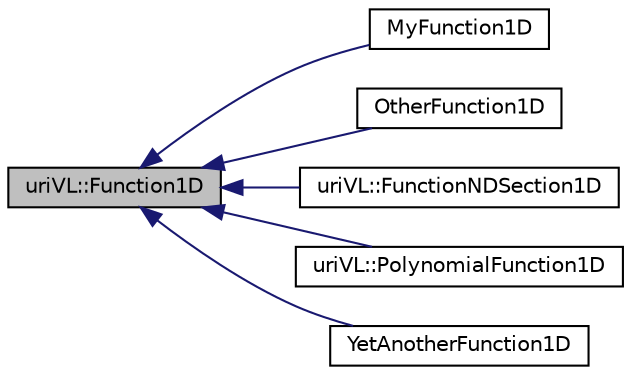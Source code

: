 digraph "uriVL::Function1D"
{
  edge [fontname="Helvetica",fontsize="10",labelfontname="Helvetica",labelfontsize="10"];
  node [fontname="Helvetica",fontsize="10",shape=record];
  rankdir="LR";
  Node1 [label="uriVL::Function1D",height=0.2,width=0.4,color="black", fillcolor="grey75", style="filled", fontcolor="black"];
  Node1 -> Node2 [dir="back",color="midnightblue",fontsize="10",style="solid",fontname="Helvetica"];
  Node2 [label="MyFunction1D",height=0.2,width=0.4,color="black", fillcolor="white", style="filled",URL="$classMyFunction1D.html"];
  Node1 -> Node3 [dir="back",color="midnightblue",fontsize="10",style="solid",fontname="Helvetica"];
  Node3 [label="OtherFunction1D",height=0.2,width=0.4,color="black", fillcolor="white", style="filled",URL="$classOtherFunction1D.html"];
  Node1 -> Node4 [dir="back",color="midnightblue",fontsize="10",style="solid",fontname="Helvetica"];
  Node4 [label="uriVL::FunctionNDSection1D",height=0.2,width=0.4,color="black", fillcolor="white", style="filled",URL="$classuriVL_1_1FunctionNDSection1D.html",tooltip="Class defining a 1D section of an n-dimensional function. "];
  Node1 -> Node5 [dir="back",color="midnightblue",fontsize="10",style="solid",fontname="Helvetica"];
  Node5 [label="uriVL::PolynomialFunction1D",height=0.2,width=0.4,color="black", fillcolor="white", style="filled",URL="$classuriVL_1_1PolynomialFunction1D.html",tooltip="Class that implements 1-dimensional polynomial functions and their derivatives. "];
  Node1 -> Node6 [dir="back",color="midnightblue",fontsize="10",style="solid",fontname="Helvetica"];
  Node6 [label="YetAnotherFunction1D",height=0.2,width=0.4,color="black", fillcolor="white", style="filled",URL="$classYetAnotherFunction1D.html"];
}

